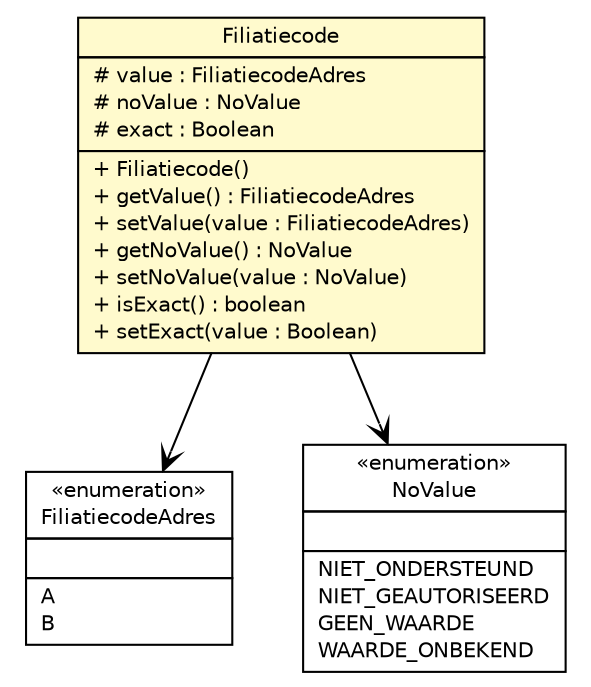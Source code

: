 #!/usr/local/bin/dot
#
# Class diagram 
# Generated by UMLGraph version R5_6-24-gf6e263 (http://www.umlgraph.org/)
#

digraph G {
	edge [fontname="Helvetica",fontsize=10,labelfontname="Helvetica",labelfontsize=10];
	node [fontname="Helvetica",fontsize=10,shape=plaintext];
	nodesep=0.25;
	ranksep=0.5;
	// nl.egem.stuf.sector.bg._0204.ADRADROSURel.Filiatiecode
	c7560 [label=<<table title="nl.egem.stuf.sector.bg._0204.ADRADROSURel.Filiatiecode" border="0" cellborder="1" cellspacing="0" cellpadding="2" port="p" bgcolor="lemonChiffon" href="./ADRADROSURel.Filiatiecode.html">
		<tr><td><table border="0" cellspacing="0" cellpadding="1">
<tr><td align="center" balign="center"> Filiatiecode </td></tr>
		</table></td></tr>
		<tr><td><table border="0" cellspacing="0" cellpadding="1">
<tr><td align="left" balign="left"> # value : FiliatiecodeAdres </td></tr>
<tr><td align="left" balign="left"> # noValue : NoValue </td></tr>
<tr><td align="left" balign="left"> # exact : Boolean </td></tr>
		</table></td></tr>
		<tr><td><table border="0" cellspacing="0" cellpadding="1">
<tr><td align="left" balign="left"> + Filiatiecode() </td></tr>
<tr><td align="left" balign="left"> + getValue() : FiliatiecodeAdres </td></tr>
<tr><td align="left" balign="left"> + setValue(value : FiliatiecodeAdres) </td></tr>
<tr><td align="left" balign="left"> + getNoValue() : NoValue </td></tr>
<tr><td align="left" balign="left"> + setNoValue(value : NoValue) </td></tr>
<tr><td align="left" balign="left"> + isExact() : boolean </td></tr>
<tr><td align="left" balign="left"> + setExact(value : Boolean) </td></tr>
		</table></td></tr>
		</table>>, URL="./ADRADROSURel.Filiatiecode.html", fontname="Helvetica", fontcolor="black", fontsize=10.0];
	// nl.egem.stuf.sector.bg._0204.FiliatiecodeAdres
	c7568 [label=<<table title="nl.egem.stuf.sector.bg._0204.FiliatiecodeAdres" border="0" cellborder="1" cellspacing="0" cellpadding="2" port="p" href="./FiliatiecodeAdres.html">
		<tr><td><table border="0" cellspacing="0" cellpadding="1">
<tr><td align="center" balign="center"> &#171;enumeration&#187; </td></tr>
<tr><td align="center" balign="center"> FiliatiecodeAdres </td></tr>
		</table></td></tr>
		<tr><td><table border="0" cellspacing="0" cellpadding="1">
<tr><td align="left" balign="left">  </td></tr>
		</table></td></tr>
		<tr><td><table border="0" cellspacing="0" cellpadding="1">
<tr><td align="left" balign="left"> A </td></tr>
<tr><td align="left" balign="left"> B </td></tr>
		</table></td></tr>
		</table>>, URL="./FiliatiecodeAdres.html", fontname="Helvetica", fontcolor="black", fontsize=10.0];
	// nl.egem.stuf.stuf0204.NoValue
	c7597 [label=<<table title="nl.egem.stuf.stuf0204.NoValue" border="0" cellborder="1" cellspacing="0" cellpadding="2" port="p" href="../../../stuf0204/NoValue.html">
		<tr><td><table border="0" cellspacing="0" cellpadding="1">
<tr><td align="center" balign="center"> &#171;enumeration&#187; </td></tr>
<tr><td align="center" balign="center"> NoValue </td></tr>
		</table></td></tr>
		<tr><td><table border="0" cellspacing="0" cellpadding="1">
<tr><td align="left" balign="left">  </td></tr>
		</table></td></tr>
		<tr><td><table border="0" cellspacing="0" cellpadding="1">
<tr><td align="left" balign="left"> NIET_ONDERSTEUND </td></tr>
<tr><td align="left" balign="left"> NIET_GEAUTORISEERD </td></tr>
<tr><td align="left" balign="left"> GEEN_WAARDE </td></tr>
<tr><td align="left" balign="left"> WAARDE_ONBEKEND </td></tr>
		</table></td></tr>
		</table>>, URL="../../../stuf0204/NoValue.html", fontname="Helvetica", fontcolor="black", fontsize=10.0];
	// nl.egem.stuf.sector.bg._0204.ADRADROSURel.Filiatiecode NAVASSOC nl.egem.stuf.sector.bg._0204.FiliatiecodeAdres
	c7560:p -> c7568:p [taillabel="", label="", headlabel="", fontname="Helvetica", fontcolor="black", fontsize=10.0, color="black", arrowhead=open];
	// nl.egem.stuf.sector.bg._0204.ADRADROSURel.Filiatiecode NAVASSOC nl.egem.stuf.stuf0204.NoValue
	c7560:p -> c7597:p [taillabel="", label="", headlabel="", fontname="Helvetica", fontcolor="black", fontsize=10.0, color="black", arrowhead=open];
}

